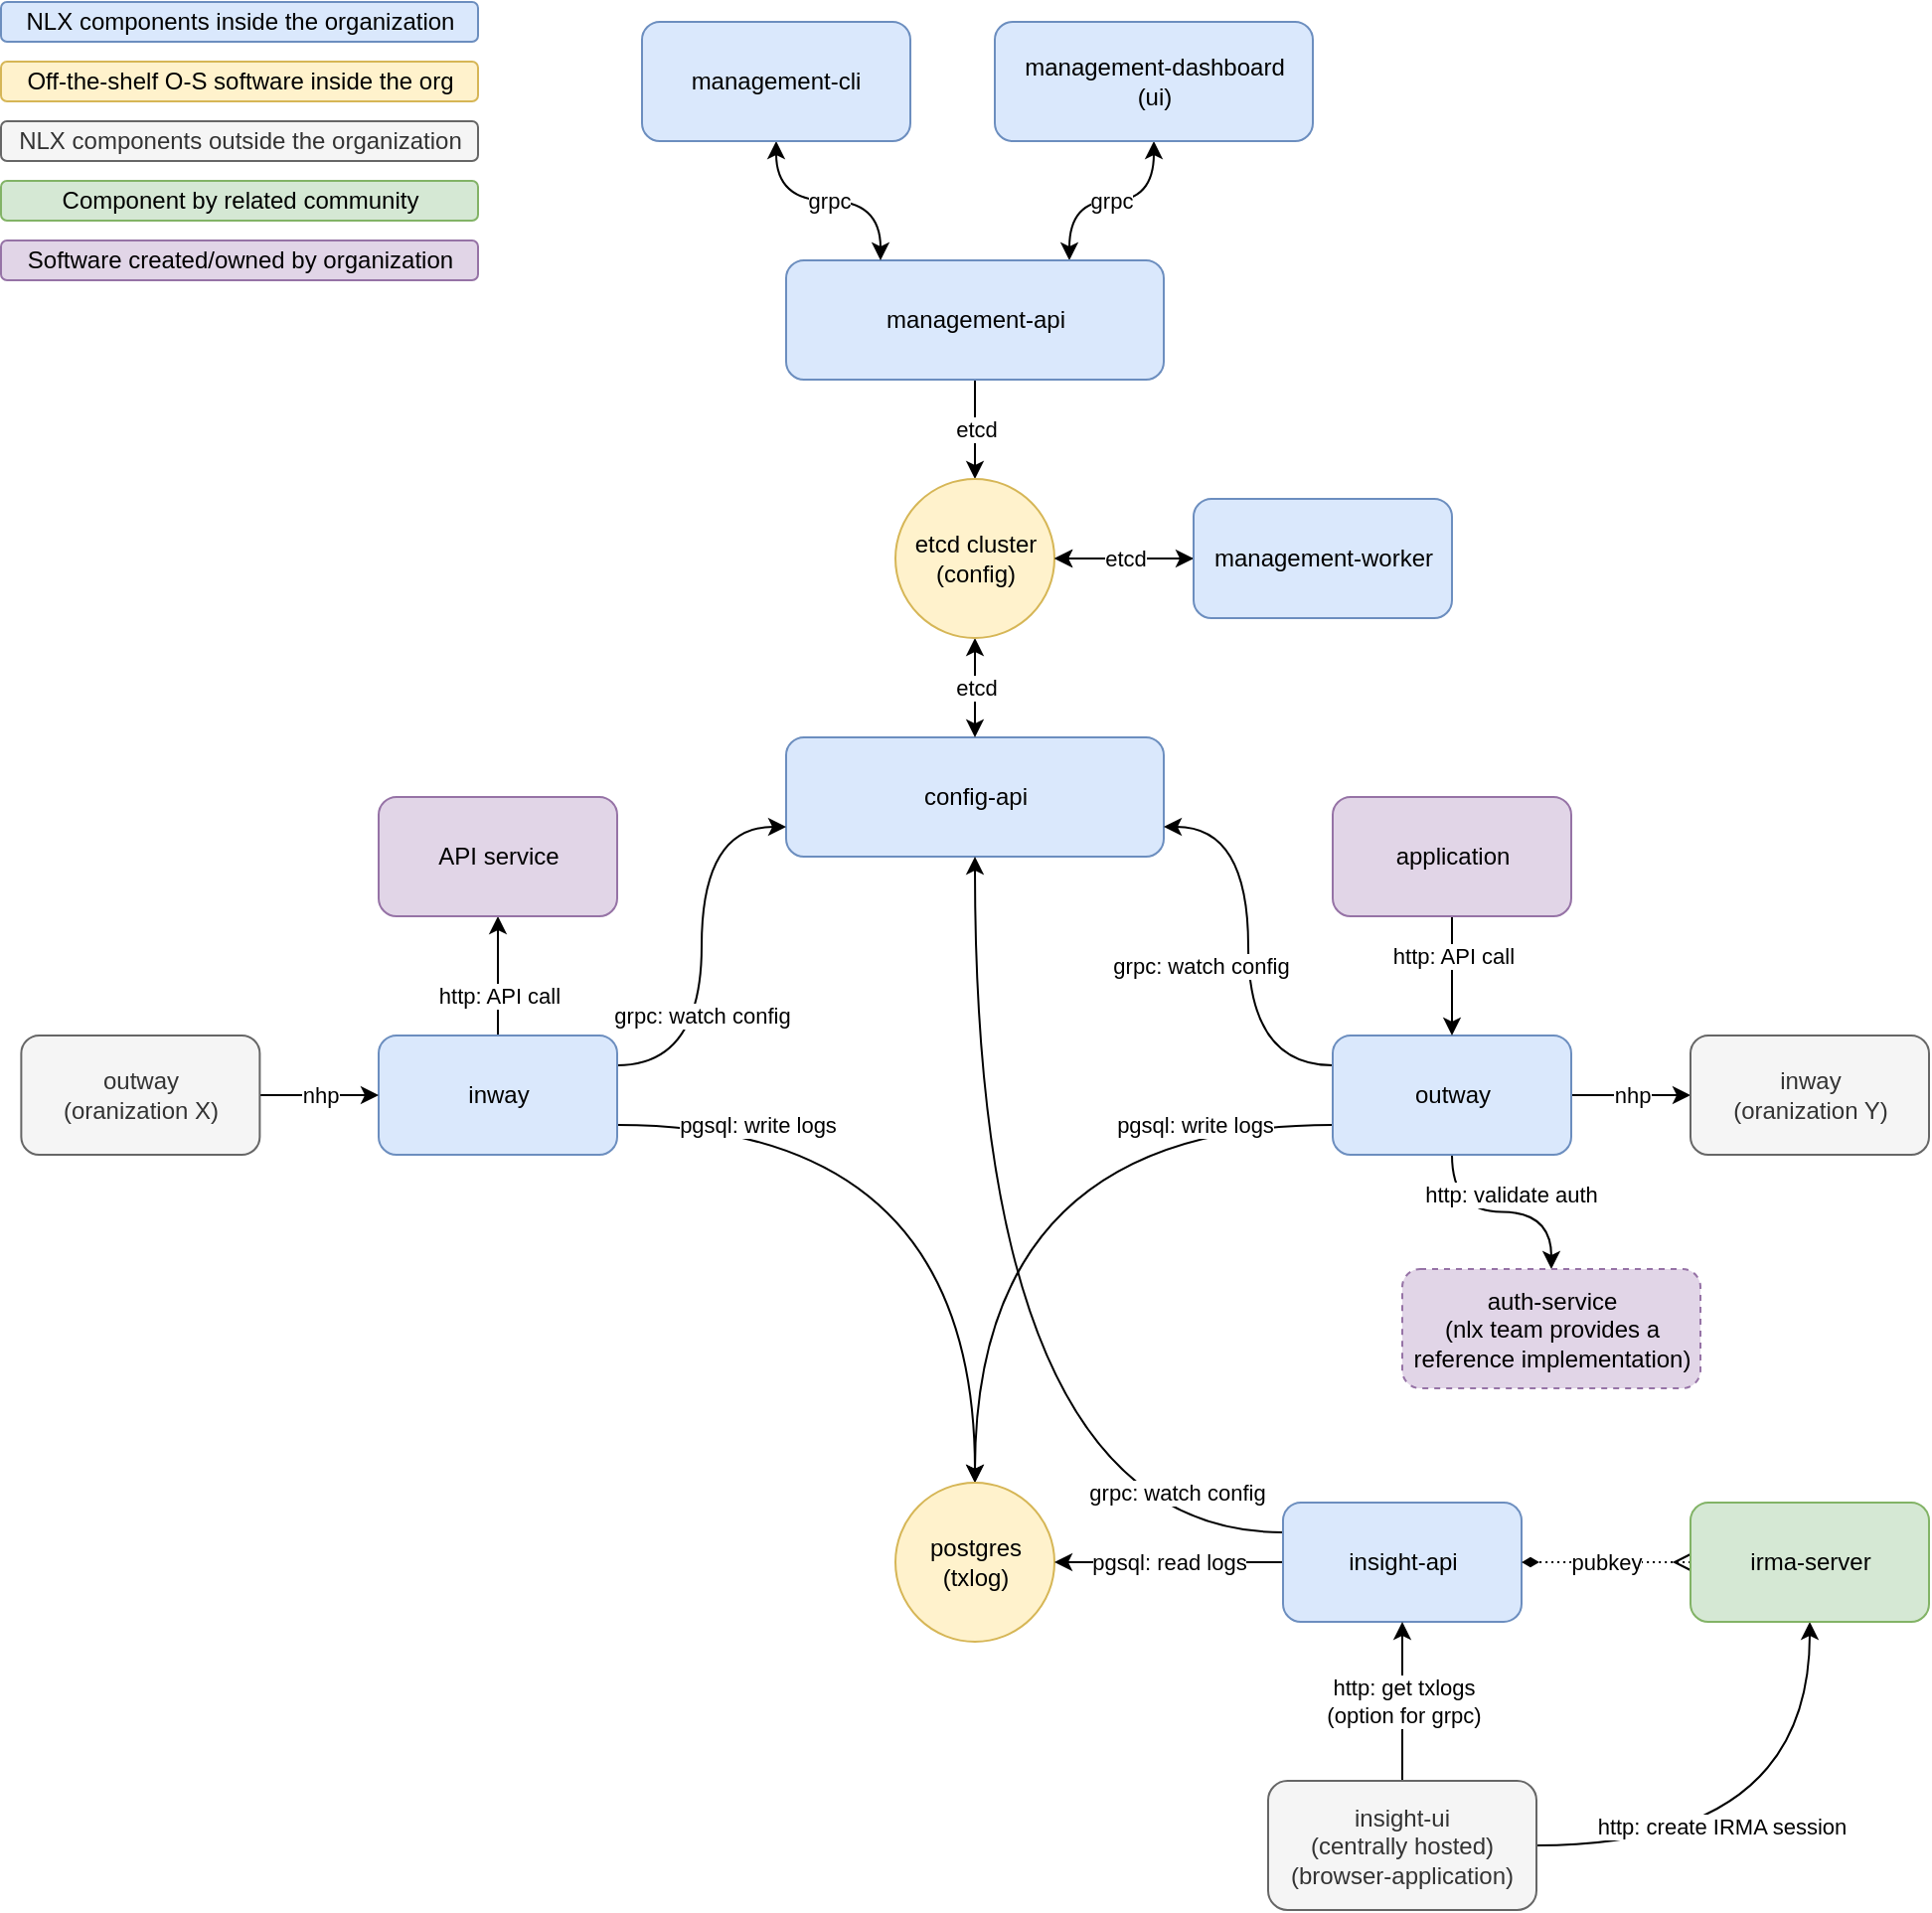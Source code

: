 <mxfile version="10.8.0" type="device"><diagram id="2QqPa0XOD5x1kuc35Nka" name="Page-1"><mxGraphModel dx="1119" dy="729" grid="1" gridSize="10" guides="1" tooltips="1" connect="1" arrows="1" fold="1" page="1" pageScale="1" pageWidth="1500" pageHeight="1500" math="0" shadow="0"><root><mxCell id="0"/><mxCell id="1" parent="0"/><mxCell id="4T_7Te7UtW3VEey7JxpD-24" value="grpc" style="edgeStyle=orthogonalEdgeStyle;curved=1;rounded=0;orthogonalLoop=1;jettySize=auto;html=1;exitX=0.5;exitY=1;exitDx=0;exitDy=0;entryX=0.75;entryY=0;entryDx=0;entryDy=0;startArrow=classic;startFill=1;" parent="1" source="4T_7Te7UtW3VEey7JxpD-2" target="4T_7Te7UtW3VEey7JxpD-4" edge="1"><mxGeometry relative="1" as="geometry"/></mxCell><mxCell id="4T_7Te7UtW3VEey7JxpD-2" value="management-dashboard&lt;br&gt;(ui)" style="rounded=1;whiteSpace=wrap;html=1;fillColor=#dae8fc;strokeColor=#6c8ebf;" parent="1" vertex="1"><mxGeometry x="769.5" y="110" width="160" height="60" as="geometry"/></mxCell><mxCell id="4T_7Te7UtW3VEey7JxpD-3" value="config-api" style="rounded=1;whiteSpace=wrap;html=1;fillColor=#dae8fc;strokeColor=#6c8ebf;" parent="1" vertex="1"><mxGeometry x="664.5" y="470" width="190" height="60" as="geometry"/></mxCell><mxCell id="4T_7Te7UtW3VEey7JxpD-6" value="etcd&lt;br&gt;" style="edgeStyle=orthogonalEdgeStyle;rounded=0;orthogonalLoop=1;jettySize=auto;html=1;" parent="1" source="4T_7Te7UtW3VEey7JxpD-4" target="4T_7Te7UtW3VEey7JxpD-5" edge="1"><mxGeometry relative="1" as="geometry"/></mxCell><mxCell id="4T_7Te7UtW3VEey7JxpD-4" value="management-api" style="rounded=1;whiteSpace=wrap;html=1;fillColor=#dae8fc;strokeColor=#6c8ebf;" parent="1" vertex="1"><mxGeometry x="664.5" y="230" width="190" height="60" as="geometry"/></mxCell><mxCell id="4T_7Te7UtW3VEey7JxpD-7" value="etcd" style="edgeStyle=orthogonalEdgeStyle;rounded=0;orthogonalLoop=1;jettySize=auto;html=1;startArrow=classic;startFill=1;" parent="1" source="4T_7Te7UtW3VEey7JxpD-5" target="4T_7Te7UtW3VEey7JxpD-3" edge="1"><mxGeometry relative="1" as="geometry"/></mxCell><mxCell id="4T_7Te7UtW3VEey7JxpD-5" value="etcd cluster&lt;br&gt;(config)&lt;br&gt;" style="ellipse;whiteSpace=wrap;html=1;aspect=fixed;rounded=1;fillColor=#fff2cc;strokeColor=#d6b656;" parent="1" vertex="1"><mxGeometry x="719.5" y="340" width="80" height="80" as="geometry"/></mxCell><mxCell id="4T_7Te7UtW3VEey7JxpD-17" value="grpc: watch config" style="edgeStyle=orthogonalEdgeStyle;curved=1;rounded=0;orthogonalLoop=1;jettySize=auto;html=1;exitX=1;exitY=0.25;exitDx=0;exitDy=0;entryX=0;entryY=0.75;entryDx=0;entryDy=0;startArrow=none;startFill=0;" parent="1" source="4T_7Te7UtW3VEey7JxpD-9" target="4T_7Te7UtW3VEey7JxpD-3" edge="1"><mxGeometry x="-0.586" y="25" relative="1" as="geometry"><mxPoint x="25" y="-25" as="offset"/></mxGeometry></mxCell><mxCell id="4T_7Te7UtW3VEey7JxpD-47" value="pgsql: write logs" style="edgeStyle=orthogonalEdgeStyle;curved=1;rounded=0;orthogonalLoop=1;jettySize=auto;html=1;exitX=1;exitY=0.75;exitDx=0;exitDy=0;entryX=0.5;entryY=0;entryDx=0;entryDy=0;startArrow=none;startFill=0;endArrow=classic;endFill=1;" parent="1" source="4T_7Te7UtW3VEey7JxpD-9" target="4T_7Te7UtW3VEey7JxpD-26" edge="1"><mxGeometry x="-0.61" relative="1" as="geometry"><mxPoint as="offset"/></mxGeometry></mxCell><mxCell id="PaYBZk05CdK94g3n1y_z-16" value="http: API call" style="edgeStyle=orthogonalEdgeStyle;curved=1;rounded=0;orthogonalLoop=1;jettySize=auto;html=1;startArrow=none;startFill=0;endArrow=classic;endFill=1;" edge="1" parent="1" source="4T_7Te7UtW3VEey7JxpD-9" target="PaYBZk05CdK94g3n1y_z-15"><mxGeometry x="-0.333" relative="1" as="geometry"><mxPoint as="offset"/></mxGeometry></mxCell><mxCell id="4T_7Te7UtW3VEey7JxpD-9" value="inway" style="rounded=1;whiteSpace=wrap;html=1;fillColor=#dae8fc;strokeColor=#6c8ebf;" parent="1" vertex="1"><mxGeometry x="459.5" y="620" width="120" height="60" as="geometry"/></mxCell><mxCell id="4T_7Te7UtW3VEey7JxpD-18" value="grpc: watch config" style="edgeStyle=orthogonalEdgeStyle;curved=1;rounded=0;orthogonalLoop=1;jettySize=auto;html=1;exitX=0;exitY=0.25;exitDx=0;exitDy=0;entryX=1;entryY=0.75;entryDx=0;entryDy=0;startArrow=none;startFill=0;" parent="1" source="4T_7Te7UtW3VEey7JxpD-13" target="4T_7Te7UtW3VEey7JxpD-3" edge="1"><mxGeometry x="-0.589" y="-25" relative="1" as="geometry"><mxPoint x="-25" y="-25" as="offset"/></mxGeometry></mxCell><mxCell id="4T_7Te7UtW3VEey7JxpD-33" value="nhp" style="edgeStyle=orthogonalEdgeStyle;curved=1;rounded=0;orthogonalLoop=1;jettySize=auto;html=1;startArrow=none;startFill=0;" parent="1" source="4T_7Te7UtW3VEey7JxpD-13" target="4T_7Te7UtW3VEey7JxpD-32" edge="1"><mxGeometry relative="1" as="geometry"/></mxCell><mxCell id="4T_7Te7UtW3VEey7JxpD-48" value="pgsql: write logs" style="edgeStyle=orthogonalEdgeStyle;curved=1;rounded=0;orthogonalLoop=1;jettySize=auto;html=1;exitX=0;exitY=0.75;exitDx=0;exitDy=0;startArrow=none;startFill=0;endArrow=classic;endFill=1;" parent="1" source="4T_7Te7UtW3VEey7JxpD-13" target="4T_7Te7UtW3VEey7JxpD-26" edge="1"><mxGeometry x="-0.612" relative="1" as="geometry"><mxPoint as="offset"/></mxGeometry></mxCell><mxCell id="PaYBZk05CdK94g3n1y_z-7" value="http: validate auth" style="edgeStyle=orthogonalEdgeStyle;curved=1;rounded=0;orthogonalLoop=1;jettySize=auto;html=1;exitX=0.5;exitY=1;exitDx=0;exitDy=0;entryX=0.5;entryY=0;entryDx=0;entryDy=0;startArrow=none;startFill=0;endArrow=classic;endFill=1;" edge="1" parent="1" source="4T_7Te7UtW3VEey7JxpD-13" target="PaYBZk05CdK94g3n1y_z-1"><mxGeometry x="0.091" y="9" relative="1" as="geometry"><mxPoint as="offset"/></mxGeometry></mxCell><mxCell id="4T_7Te7UtW3VEey7JxpD-13" value="outway" style="rounded=1;whiteSpace=wrap;html=1;fillColor=#dae8fc;strokeColor=#6c8ebf;" parent="1" vertex="1"><mxGeometry x="939.5" y="620" width="120" height="60" as="geometry"/></mxCell><mxCell id="4T_7Te7UtW3VEey7JxpD-20" value="" style="edgeStyle=orthogonalEdgeStyle;curved=1;rounded=0;orthogonalLoop=1;jettySize=auto;html=1;startArrow=none;startFill=0;" parent="1" source="4T_7Te7UtW3VEey7JxpD-19" target="4T_7Te7UtW3VEey7JxpD-5" edge="1"><mxGeometry relative="1" as="geometry"/></mxCell><mxCell id="4T_7Te7UtW3VEey7JxpD-21" value="etcd" style="edgeStyle=orthogonalEdgeStyle;curved=1;rounded=0;orthogonalLoop=1;jettySize=auto;html=1;startArrow=classic;startFill=1;" parent="1" source="4T_7Te7UtW3VEey7JxpD-19" target="4T_7Te7UtW3VEey7JxpD-5" edge="1"><mxGeometry relative="1" as="geometry"/></mxCell><mxCell id="4T_7Te7UtW3VEey7JxpD-19" value="management-worker" style="rounded=1;whiteSpace=wrap;html=1;fillColor=#dae8fc;strokeColor=#6c8ebf;" parent="1" vertex="1"><mxGeometry x="869.5" y="350" width="130" height="60" as="geometry"/></mxCell><mxCell id="4T_7Te7UtW3VEey7JxpD-25" value="grpc" style="edgeStyle=orthogonalEdgeStyle;curved=1;rounded=0;orthogonalLoop=1;jettySize=auto;html=1;exitX=0.5;exitY=1;exitDx=0;exitDy=0;entryX=0.25;entryY=0;entryDx=0;entryDy=0;startArrow=classic;startFill=1;" parent="1" source="4T_7Te7UtW3VEey7JxpD-22" target="4T_7Te7UtW3VEey7JxpD-4" edge="1"><mxGeometry relative="1" as="geometry"/></mxCell><mxCell id="4T_7Te7UtW3VEey7JxpD-22" value="management-cli&lt;br&gt;" style="rounded=1;whiteSpace=wrap;html=1;fillColor=#dae8fc;strokeColor=#6c8ebf;" parent="1" vertex="1"><mxGeometry x="592" y="110" width="135" height="60" as="geometry"/></mxCell><mxCell id="4T_7Te7UtW3VEey7JxpD-26" value="postgres&lt;br&gt;(txlog)&lt;br&gt;" style="ellipse;whiteSpace=wrap;html=1;aspect=fixed;rounded=1;fillColor=#fff2cc;strokeColor=#d6b656;" parent="1" vertex="1"><mxGeometry x="719.5" y="845" width="80" height="80" as="geometry"/></mxCell><mxCell id="4T_7Te7UtW3VEey7JxpD-32" value="inway&lt;br&gt;(oranization Y)&lt;br&gt;" style="rounded=1;whiteSpace=wrap;html=1;fillColor=#f5f5f5;strokeColor=#666666;fontColor=#333333;" parent="1" vertex="1"><mxGeometry x="1119.5" y="620" width="120" height="60" as="geometry"/></mxCell><mxCell id="4T_7Te7UtW3VEey7JxpD-35" value="nhp" style="edgeStyle=orthogonalEdgeStyle;curved=1;rounded=0;orthogonalLoop=1;jettySize=auto;html=1;startArrow=none;startFill=0;" parent="1" source="4T_7Te7UtW3VEey7JxpD-34" target="4T_7Te7UtW3VEey7JxpD-9" edge="1"><mxGeometry relative="1" as="geometry"/></mxCell><mxCell id="4T_7Te7UtW3VEey7JxpD-34" value="outway&lt;br&gt;(oranization X)&lt;br&gt;" style="rounded=1;whiteSpace=wrap;html=1;fillColor=#f5f5f5;strokeColor=#666666;fontColor=#333333;" parent="1" vertex="1"><mxGeometry x="279.692" y="620" width="120" height="60" as="geometry"/></mxCell><mxCell id="4T_7Te7UtW3VEey7JxpD-38" value="pgsql: read logs" style="edgeStyle=orthogonalEdgeStyle;curved=1;rounded=0;orthogonalLoop=1;jettySize=auto;html=1;startArrow=none;startFill=0;" parent="1" source="4T_7Te7UtW3VEey7JxpD-36" target="4T_7Te7UtW3VEey7JxpD-26" edge="1"><mxGeometry relative="1" as="geometry"><Array as="points"><mxPoint x="829.5" y="885"/><mxPoint x="829.5" y="885"/></Array></mxGeometry></mxCell><mxCell id="4T_7Te7UtW3VEey7JxpD-55" value="grpc: watch config" style="edgeStyle=orthogonalEdgeStyle;curved=1;rounded=0;orthogonalLoop=1;jettySize=auto;html=1;exitX=0;exitY=0.25;exitDx=0;exitDy=0;entryX=0.5;entryY=1;entryDx=0;entryDy=0;startArrow=none;startFill=0;endArrow=classic;endFill=1;" parent="1" source="4T_7Te7UtW3VEey7JxpD-36" target="4T_7Te7UtW3VEey7JxpD-3" edge="1"><mxGeometry x="-0.782" y="-20" relative="1" as="geometry"><mxPoint as="offset"/></mxGeometry></mxCell><mxCell id="4T_7Te7UtW3VEey7JxpD-36" value="insight-api" style="rounded=1;whiteSpace=wrap;html=1;fillColor=#dae8fc;strokeColor=#6c8ebf;" parent="1" vertex="1"><mxGeometry x="914.5" y="855" width="120" height="60" as="geometry"/></mxCell><mxCell id="4T_7Te7UtW3VEey7JxpD-40" value="http: get txlogs&lt;br&gt;(option for grpc)&lt;br&gt;" style="edgeStyle=orthogonalEdgeStyle;curved=1;rounded=0;orthogonalLoop=1;jettySize=auto;html=1;startArrow=none;startFill=0;" parent="1" source="4T_7Te7UtW3VEey7JxpD-39" target="4T_7Te7UtW3VEey7JxpD-36" edge="1"><mxGeometry relative="1" as="geometry"/></mxCell><mxCell id="4T_7Te7UtW3VEey7JxpD-46" value="http: create IRMA session" style="edgeStyle=orthogonalEdgeStyle;curved=1;rounded=0;orthogonalLoop=1;jettySize=auto;html=1;exitX=1;exitY=0.5;exitDx=0;exitDy=0;entryX=0.5;entryY=1;entryDx=0;entryDy=0;startArrow=none;startFill=0;endArrow=classic;endFill=1;" parent="1" source="4T_7Te7UtW3VEey7JxpD-39" target="4T_7Te7UtW3VEey7JxpD-41" edge="1"><mxGeometry x="-0.255" y="10" relative="1" as="geometry"><mxPoint as="offset"/></mxGeometry></mxCell><mxCell id="4T_7Te7UtW3VEey7JxpD-39" value="insight-ui&lt;br&gt;(centrally hosted) (browser-application)&lt;br&gt;" style="rounded=1;whiteSpace=wrap;html=1;fillColor=#f5f5f5;strokeColor=#666666;fontColor=#333333;" parent="1" vertex="1"><mxGeometry x="907" y="995" width="135" height="65" as="geometry"/></mxCell><mxCell id="4T_7Te7UtW3VEey7JxpD-42" value="pubkey" style="edgeStyle=orthogonalEdgeStyle;curved=1;rounded=0;orthogonalLoop=1;jettySize=auto;html=1;startArrow=ERmany;startFill=0;dashed=1;dashPattern=1 2;endArrow=diamondThin;endFill=1;" parent="1" source="4T_7Te7UtW3VEey7JxpD-41" target="4T_7Te7UtW3VEey7JxpD-36" edge="1"><mxGeometry relative="1" as="geometry"/></mxCell><mxCell id="4T_7Te7UtW3VEey7JxpD-41" value="irma-server" style="rounded=1;whiteSpace=wrap;html=1;fillColor=#d5e8d4;strokeColor=#82b366;" parent="1" vertex="1"><mxGeometry x="1119.5" y="855" width="120" height="60" as="geometry"/></mxCell><mxCell id="PaYBZk05CdK94g3n1y_z-1" value="auth-service&lt;br&gt;(nlx team provides a&lt;br&gt;reference implementation)&lt;br&gt;" style="rounded=1;whiteSpace=wrap;html=1;fillColor=#e1d5e7;strokeColor=#9673a6;dashed=1;" vertex="1" parent="1"><mxGeometry x="974.5" y="737.5" width="150" height="60" as="geometry"/></mxCell><mxCell id="PaYBZk05CdK94g3n1y_z-8" value="NLX components inside the organization" style="text;html=1;strokeColor=#6c8ebf;fillColor=#dae8fc;align=center;verticalAlign=middle;whiteSpace=wrap;rounded=1;" vertex="1" parent="1"><mxGeometry x="269.5" y="100" width="240" height="20" as="geometry"/></mxCell><mxCell id="PaYBZk05CdK94g3n1y_z-9" value="NLX components outside the organization" style="text;html=1;strokeColor=#666666;fillColor=#f5f5f5;align=center;verticalAlign=middle;whiteSpace=wrap;rounded=1;fontColor=#333333;" vertex="1" parent="1"><mxGeometry x="269.5" y="160" width="240" height="20" as="geometry"/></mxCell><mxCell id="PaYBZk05CdK94g3n1y_z-10" value="Off-the-shelf O-S software inside the org" style="text;html=1;strokeColor=#d6b656;fillColor=#fff2cc;align=center;verticalAlign=middle;whiteSpace=wrap;rounded=1;" vertex="1" parent="1"><mxGeometry x="269.5" y="130" width="240" height="20" as="geometry"/></mxCell><mxCell id="PaYBZk05CdK94g3n1y_z-11" value="Component by related community" style="text;html=1;strokeColor=#82b366;fillColor=#d5e8d4;align=center;verticalAlign=middle;whiteSpace=wrap;rounded=1;" vertex="1" parent="1"><mxGeometry x="269.5" y="190" width="240" height="20" as="geometry"/></mxCell><mxCell id="PaYBZk05CdK94g3n1y_z-12" value="Software created/owned by organization" style="text;html=1;strokeColor=#9673a6;fillColor=#e1d5e7;align=center;verticalAlign=middle;whiteSpace=wrap;rounded=1;" vertex="1" parent="1"><mxGeometry x="269.5" y="220" width="240" height="20" as="geometry"/></mxCell><mxCell id="PaYBZk05CdK94g3n1y_z-14" value="http: API call" style="edgeStyle=orthogonalEdgeStyle;curved=1;rounded=0;orthogonalLoop=1;jettySize=auto;html=1;startArrow=none;startFill=0;endArrow=classic;endFill=1;" edge="1" parent="1" source="PaYBZk05CdK94g3n1y_z-13" target="4T_7Te7UtW3VEey7JxpD-13"><mxGeometry x="-0.333" relative="1" as="geometry"><mxPoint as="offset"/></mxGeometry></mxCell><mxCell id="PaYBZk05CdK94g3n1y_z-13" value="application" style="rounded=1;whiteSpace=wrap;html=1;fillColor=#e1d5e7;strokeColor=#9673a6;" vertex="1" parent="1"><mxGeometry x="939.5" y="500" width="120" height="60" as="geometry"/></mxCell><mxCell id="PaYBZk05CdK94g3n1y_z-15" value="API service" style="rounded=1;whiteSpace=wrap;html=1;fillColor=#e1d5e7;strokeColor=#9673a6;" vertex="1" parent="1"><mxGeometry x="459.5" y="500" width="120" height="60" as="geometry"/></mxCell></root></mxGraphModel></diagram></mxfile>